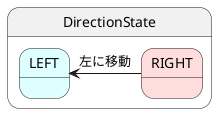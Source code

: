 @startuml プレイヤーの向きを表す状態遷移 右

state DirectionState{
    state LEFT #DDFFFF
    state RIGHT #FFDDDD
}

RIGHT -left-> LEFT :左に移動
@enduml